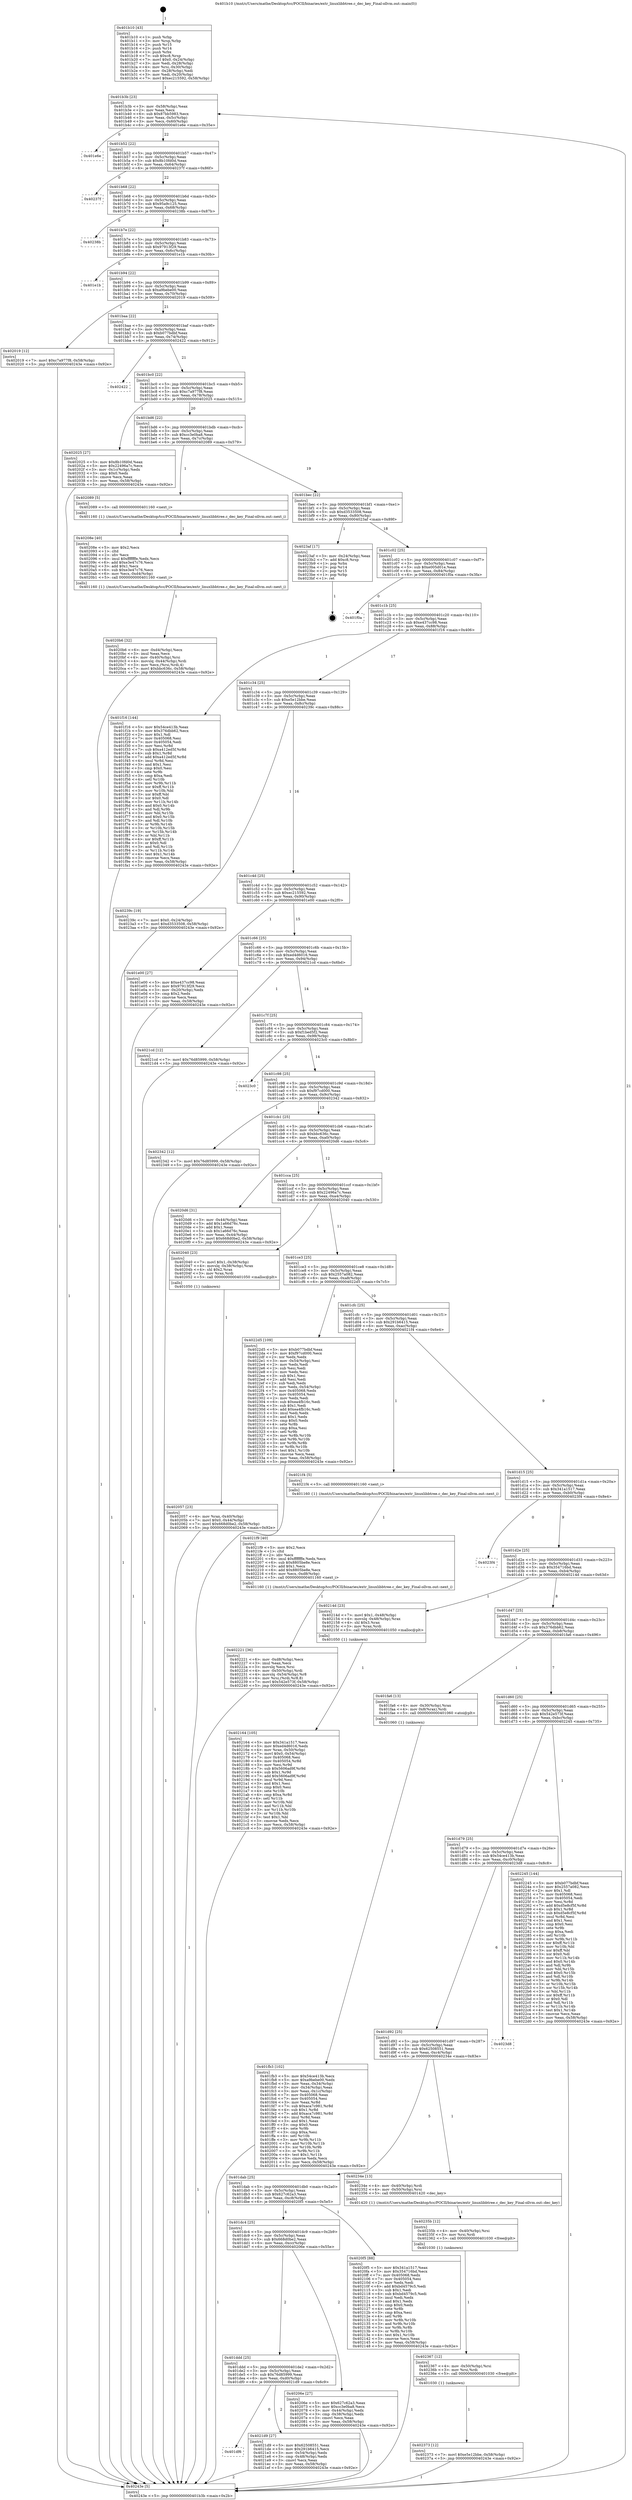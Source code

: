 digraph "0x401b10" {
  label = "0x401b10 (/mnt/c/Users/mathe/Desktop/tcc/POCII/binaries/extr_linuxlibbtree.c_dec_key_Final-ollvm.out::main(0))"
  labelloc = "t"
  node[shape=record]

  Entry [label="",width=0.3,height=0.3,shape=circle,fillcolor=black,style=filled]
  "0x401b3b" [label="{
     0x401b3b [23]\l
     | [instrs]\l
     &nbsp;&nbsp;0x401b3b \<+3\>: mov -0x58(%rbp),%eax\l
     &nbsp;&nbsp;0x401b3e \<+2\>: mov %eax,%ecx\l
     &nbsp;&nbsp;0x401b40 \<+6\>: sub $0x87bb5983,%ecx\l
     &nbsp;&nbsp;0x401b46 \<+3\>: mov %eax,-0x5c(%rbp)\l
     &nbsp;&nbsp;0x401b49 \<+3\>: mov %ecx,-0x60(%rbp)\l
     &nbsp;&nbsp;0x401b4c \<+6\>: je 0000000000401e6e \<main+0x35e\>\l
  }"]
  "0x401e6e" [label="{
     0x401e6e\l
  }", style=dashed]
  "0x401b52" [label="{
     0x401b52 [22]\l
     | [instrs]\l
     &nbsp;&nbsp;0x401b52 \<+5\>: jmp 0000000000401b57 \<main+0x47\>\l
     &nbsp;&nbsp;0x401b57 \<+3\>: mov -0x5c(%rbp),%eax\l
     &nbsp;&nbsp;0x401b5a \<+5\>: sub $0x8b10fd0d,%eax\l
     &nbsp;&nbsp;0x401b5f \<+3\>: mov %eax,-0x64(%rbp)\l
     &nbsp;&nbsp;0x401b62 \<+6\>: je 000000000040237f \<main+0x86f\>\l
  }"]
  Exit [label="",width=0.3,height=0.3,shape=circle,fillcolor=black,style=filled,peripheries=2]
  "0x40237f" [label="{
     0x40237f\l
  }", style=dashed]
  "0x401b68" [label="{
     0x401b68 [22]\l
     | [instrs]\l
     &nbsp;&nbsp;0x401b68 \<+5\>: jmp 0000000000401b6d \<main+0x5d\>\l
     &nbsp;&nbsp;0x401b6d \<+3\>: mov -0x5c(%rbp),%eax\l
     &nbsp;&nbsp;0x401b70 \<+5\>: sub $0x95a9c125,%eax\l
     &nbsp;&nbsp;0x401b75 \<+3\>: mov %eax,-0x68(%rbp)\l
     &nbsp;&nbsp;0x401b78 \<+6\>: je 000000000040238b \<main+0x87b\>\l
  }"]
  "0x402373" [label="{
     0x402373 [12]\l
     | [instrs]\l
     &nbsp;&nbsp;0x402373 \<+7\>: movl $0xe5e12bbe,-0x58(%rbp)\l
     &nbsp;&nbsp;0x40237a \<+5\>: jmp 000000000040243e \<main+0x92e\>\l
  }"]
  "0x40238b" [label="{
     0x40238b\l
  }", style=dashed]
  "0x401b7e" [label="{
     0x401b7e [22]\l
     | [instrs]\l
     &nbsp;&nbsp;0x401b7e \<+5\>: jmp 0000000000401b83 \<main+0x73\>\l
     &nbsp;&nbsp;0x401b83 \<+3\>: mov -0x5c(%rbp),%eax\l
     &nbsp;&nbsp;0x401b86 \<+5\>: sub $0x97913f29,%eax\l
     &nbsp;&nbsp;0x401b8b \<+3\>: mov %eax,-0x6c(%rbp)\l
     &nbsp;&nbsp;0x401b8e \<+6\>: je 0000000000401e1b \<main+0x30b\>\l
  }"]
  "0x402367" [label="{
     0x402367 [12]\l
     | [instrs]\l
     &nbsp;&nbsp;0x402367 \<+4\>: mov -0x50(%rbp),%rsi\l
     &nbsp;&nbsp;0x40236b \<+3\>: mov %rsi,%rdi\l
     &nbsp;&nbsp;0x40236e \<+5\>: call 0000000000401030 \<free@plt\>\l
     | [calls]\l
     &nbsp;&nbsp;0x401030 \{1\} (unknown)\l
  }"]
  "0x401e1b" [label="{
     0x401e1b\l
  }", style=dashed]
  "0x401b94" [label="{
     0x401b94 [22]\l
     | [instrs]\l
     &nbsp;&nbsp;0x401b94 \<+5\>: jmp 0000000000401b99 \<main+0x89\>\l
     &nbsp;&nbsp;0x401b99 \<+3\>: mov -0x5c(%rbp),%eax\l
     &nbsp;&nbsp;0x401b9c \<+5\>: sub $0xa9bebe00,%eax\l
     &nbsp;&nbsp;0x401ba1 \<+3\>: mov %eax,-0x70(%rbp)\l
     &nbsp;&nbsp;0x401ba4 \<+6\>: je 0000000000402019 \<main+0x509\>\l
  }"]
  "0x40235b" [label="{
     0x40235b [12]\l
     | [instrs]\l
     &nbsp;&nbsp;0x40235b \<+4\>: mov -0x40(%rbp),%rsi\l
     &nbsp;&nbsp;0x40235f \<+3\>: mov %rsi,%rdi\l
     &nbsp;&nbsp;0x402362 \<+5\>: call 0000000000401030 \<free@plt\>\l
     | [calls]\l
     &nbsp;&nbsp;0x401030 \{1\} (unknown)\l
  }"]
  "0x402019" [label="{
     0x402019 [12]\l
     | [instrs]\l
     &nbsp;&nbsp;0x402019 \<+7\>: movl $0xc7a977f8,-0x58(%rbp)\l
     &nbsp;&nbsp;0x402020 \<+5\>: jmp 000000000040243e \<main+0x92e\>\l
  }"]
  "0x401baa" [label="{
     0x401baa [22]\l
     | [instrs]\l
     &nbsp;&nbsp;0x401baa \<+5\>: jmp 0000000000401baf \<main+0x9f\>\l
     &nbsp;&nbsp;0x401baf \<+3\>: mov -0x5c(%rbp),%eax\l
     &nbsp;&nbsp;0x401bb2 \<+5\>: sub $0xb077bdbf,%eax\l
     &nbsp;&nbsp;0x401bb7 \<+3\>: mov %eax,-0x74(%rbp)\l
     &nbsp;&nbsp;0x401bba \<+6\>: je 0000000000402422 \<main+0x912\>\l
  }"]
  "0x402221" [label="{
     0x402221 [36]\l
     | [instrs]\l
     &nbsp;&nbsp;0x402221 \<+6\>: mov -0xd8(%rbp),%ecx\l
     &nbsp;&nbsp;0x402227 \<+3\>: imul %eax,%ecx\l
     &nbsp;&nbsp;0x40222a \<+3\>: movslq %ecx,%rsi\l
     &nbsp;&nbsp;0x40222d \<+4\>: mov -0x50(%rbp),%rdi\l
     &nbsp;&nbsp;0x402231 \<+4\>: movslq -0x54(%rbp),%r8\l
     &nbsp;&nbsp;0x402235 \<+4\>: mov %rsi,(%rdi,%r8,8)\l
     &nbsp;&nbsp;0x402239 \<+7\>: movl $0x542e573f,-0x58(%rbp)\l
     &nbsp;&nbsp;0x402240 \<+5\>: jmp 000000000040243e \<main+0x92e\>\l
  }"]
  "0x402422" [label="{
     0x402422\l
  }", style=dashed]
  "0x401bc0" [label="{
     0x401bc0 [22]\l
     | [instrs]\l
     &nbsp;&nbsp;0x401bc0 \<+5\>: jmp 0000000000401bc5 \<main+0xb5\>\l
     &nbsp;&nbsp;0x401bc5 \<+3\>: mov -0x5c(%rbp),%eax\l
     &nbsp;&nbsp;0x401bc8 \<+5\>: sub $0xc7a977f8,%eax\l
     &nbsp;&nbsp;0x401bcd \<+3\>: mov %eax,-0x78(%rbp)\l
     &nbsp;&nbsp;0x401bd0 \<+6\>: je 0000000000402025 \<main+0x515\>\l
  }"]
  "0x4021f9" [label="{
     0x4021f9 [40]\l
     | [instrs]\l
     &nbsp;&nbsp;0x4021f9 \<+5\>: mov $0x2,%ecx\l
     &nbsp;&nbsp;0x4021fe \<+1\>: cltd\l
     &nbsp;&nbsp;0x4021ff \<+2\>: idiv %ecx\l
     &nbsp;&nbsp;0x402201 \<+6\>: imul $0xfffffffe,%edx,%ecx\l
     &nbsp;&nbsp;0x402207 \<+6\>: sub $0x8805be8e,%ecx\l
     &nbsp;&nbsp;0x40220d \<+3\>: add $0x1,%ecx\l
     &nbsp;&nbsp;0x402210 \<+6\>: add $0x8805be8e,%ecx\l
     &nbsp;&nbsp;0x402216 \<+6\>: mov %ecx,-0xd8(%rbp)\l
     &nbsp;&nbsp;0x40221c \<+5\>: call 0000000000401160 \<next_i\>\l
     | [calls]\l
     &nbsp;&nbsp;0x401160 \{1\} (/mnt/c/Users/mathe/Desktop/tcc/POCII/binaries/extr_linuxlibbtree.c_dec_key_Final-ollvm.out::next_i)\l
  }"]
  "0x402025" [label="{
     0x402025 [27]\l
     | [instrs]\l
     &nbsp;&nbsp;0x402025 \<+5\>: mov $0x8b10fd0d,%eax\l
     &nbsp;&nbsp;0x40202a \<+5\>: mov $0x22496a7c,%ecx\l
     &nbsp;&nbsp;0x40202f \<+3\>: mov -0x1c(%rbp),%edx\l
     &nbsp;&nbsp;0x402032 \<+3\>: cmp $0x0,%edx\l
     &nbsp;&nbsp;0x402035 \<+3\>: cmove %ecx,%eax\l
     &nbsp;&nbsp;0x402038 \<+3\>: mov %eax,-0x58(%rbp)\l
     &nbsp;&nbsp;0x40203b \<+5\>: jmp 000000000040243e \<main+0x92e\>\l
  }"]
  "0x401bd6" [label="{
     0x401bd6 [22]\l
     | [instrs]\l
     &nbsp;&nbsp;0x401bd6 \<+5\>: jmp 0000000000401bdb \<main+0xcb\>\l
     &nbsp;&nbsp;0x401bdb \<+3\>: mov -0x5c(%rbp),%eax\l
     &nbsp;&nbsp;0x401bde \<+5\>: sub $0xcc3e0ba8,%eax\l
     &nbsp;&nbsp;0x401be3 \<+3\>: mov %eax,-0x7c(%rbp)\l
     &nbsp;&nbsp;0x401be6 \<+6\>: je 0000000000402089 \<main+0x579\>\l
  }"]
  "0x401df6" [label="{
     0x401df6\l
  }", style=dashed]
  "0x402089" [label="{
     0x402089 [5]\l
     | [instrs]\l
     &nbsp;&nbsp;0x402089 \<+5\>: call 0000000000401160 \<next_i\>\l
     | [calls]\l
     &nbsp;&nbsp;0x401160 \{1\} (/mnt/c/Users/mathe/Desktop/tcc/POCII/binaries/extr_linuxlibbtree.c_dec_key_Final-ollvm.out::next_i)\l
  }"]
  "0x401bec" [label="{
     0x401bec [22]\l
     | [instrs]\l
     &nbsp;&nbsp;0x401bec \<+5\>: jmp 0000000000401bf1 \<main+0xe1\>\l
     &nbsp;&nbsp;0x401bf1 \<+3\>: mov -0x5c(%rbp),%eax\l
     &nbsp;&nbsp;0x401bf4 \<+5\>: sub $0xd3533508,%eax\l
     &nbsp;&nbsp;0x401bf9 \<+3\>: mov %eax,-0x80(%rbp)\l
     &nbsp;&nbsp;0x401bfc \<+6\>: je 00000000004023af \<main+0x89f\>\l
  }"]
  "0x4021d9" [label="{
     0x4021d9 [27]\l
     | [instrs]\l
     &nbsp;&nbsp;0x4021d9 \<+5\>: mov $0x62508551,%eax\l
     &nbsp;&nbsp;0x4021de \<+5\>: mov $0x291b6415,%ecx\l
     &nbsp;&nbsp;0x4021e3 \<+3\>: mov -0x54(%rbp),%edx\l
     &nbsp;&nbsp;0x4021e6 \<+3\>: cmp -0x48(%rbp),%edx\l
     &nbsp;&nbsp;0x4021e9 \<+3\>: cmovl %ecx,%eax\l
     &nbsp;&nbsp;0x4021ec \<+3\>: mov %eax,-0x58(%rbp)\l
     &nbsp;&nbsp;0x4021ef \<+5\>: jmp 000000000040243e \<main+0x92e\>\l
  }"]
  "0x4023af" [label="{
     0x4023af [17]\l
     | [instrs]\l
     &nbsp;&nbsp;0x4023af \<+3\>: mov -0x24(%rbp),%eax\l
     &nbsp;&nbsp;0x4023b2 \<+7\>: add $0xc8,%rsp\l
     &nbsp;&nbsp;0x4023b9 \<+1\>: pop %rbx\l
     &nbsp;&nbsp;0x4023ba \<+2\>: pop %r14\l
     &nbsp;&nbsp;0x4023bc \<+2\>: pop %r15\l
     &nbsp;&nbsp;0x4023be \<+1\>: pop %rbp\l
     &nbsp;&nbsp;0x4023bf \<+1\>: ret\l
  }"]
  "0x401c02" [label="{
     0x401c02 [25]\l
     | [instrs]\l
     &nbsp;&nbsp;0x401c02 \<+5\>: jmp 0000000000401c07 \<main+0xf7\>\l
     &nbsp;&nbsp;0x401c07 \<+3\>: mov -0x5c(%rbp),%eax\l
     &nbsp;&nbsp;0x401c0a \<+5\>: sub $0xe005d01e,%eax\l
     &nbsp;&nbsp;0x401c0f \<+6\>: mov %eax,-0x84(%rbp)\l
     &nbsp;&nbsp;0x401c15 \<+6\>: je 0000000000401f0a \<main+0x3fa\>\l
  }"]
  "0x402164" [label="{
     0x402164 [105]\l
     | [instrs]\l
     &nbsp;&nbsp;0x402164 \<+5\>: mov $0x341a1517,%ecx\l
     &nbsp;&nbsp;0x402169 \<+5\>: mov $0xed4d6016,%edx\l
     &nbsp;&nbsp;0x40216e \<+4\>: mov %rax,-0x50(%rbp)\l
     &nbsp;&nbsp;0x402172 \<+7\>: movl $0x0,-0x54(%rbp)\l
     &nbsp;&nbsp;0x402179 \<+7\>: mov 0x405068,%esi\l
     &nbsp;&nbsp;0x402180 \<+8\>: mov 0x405054,%r8d\l
     &nbsp;&nbsp;0x402188 \<+3\>: mov %esi,%r9d\l
     &nbsp;&nbsp;0x40218b \<+7\>: sub $0x5606ad9f,%r9d\l
     &nbsp;&nbsp;0x402192 \<+4\>: sub $0x1,%r9d\l
     &nbsp;&nbsp;0x402196 \<+7\>: add $0x5606ad9f,%r9d\l
     &nbsp;&nbsp;0x40219d \<+4\>: imul %r9d,%esi\l
     &nbsp;&nbsp;0x4021a1 \<+3\>: and $0x1,%esi\l
     &nbsp;&nbsp;0x4021a4 \<+3\>: cmp $0x0,%esi\l
     &nbsp;&nbsp;0x4021a7 \<+4\>: sete %r10b\l
     &nbsp;&nbsp;0x4021ab \<+4\>: cmp $0xa,%r8d\l
     &nbsp;&nbsp;0x4021af \<+4\>: setl %r11b\l
     &nbsp;&nbsp;0x4021b3 \<+3\>: mov %r10b,%bl\l
     &nbsp;&nbsp;0x4021b6 \<+3\>: and %r11b,%bl\l
     &nbsp;&nbsp;0x4021b9 \<+3\>: xor %r11b,%r10b\l
     &nbsp;&nbsp;0x4021bc \<+3\>: or %r10b,%bl\l
     &nbsp;&nbsp;0x4021bf \<+3\>: test $0x1,%bl\l
     &nbsp;&nbsp;0x4021c2 \<+3\>: cmovne %edx,%ecx\l
     &nbsp;&nbsp;0x4021c5 \<+3\>: mov %ecx,-0x58(%rbp)\l
     &nbsp;&nbsp;0x4021c8 \<+5\>: jmp 000000000040243e \<main+0x92e\>\l
  }"]
  "0x401f0a" [label="{
     0x401f0a\l
  }", style=dashed]
  "0x401c1b" [label="{
     0x401c1b [25]\l
     | [instrs]\l
     &nbsp;&nbsp;0x401c1b \<+5\>: jmp 0000000000401c20 \<main+0x110\>\l
     &nbsp;&nbsp;0x401c20 \<+3\>: mov -0x5c(%rbp),%eax\l
     &nbsp;&nbsp;0x401c23 \<+5\>: sub $0xe437cc98,%eax\l
     &nbsp;&nbsp;0x401c28 \<+6\>: mov %eax,-0x88(%rbp)\l
     &nbsp;&nbsp;0x401c2e \<+6\>: je 0000000000401f16 \<main+0x406\>\l
  }"]
  "0x4020b6" [label="{
     0x4020b6 [32]\l
     | [instrs]\l
     &nbsp;&nbsp;0x4020b6 \<+6\>: mov -0xd4(%rbp),%ecx\l
     &nbsp;&nbsp;0x4020bc \<+3\>: imul %eax,%ecx\l
     &nbsp;&nbsp;0x4020bf \<+4\>: mov -0x40(%rbp),%rsi\l
     &nbsp;&nbsp;0x4020c3 \<+4\>: movslq -0x44(%rbp),%rdi\l
     &nbsp;&nbsp;0x4020c7 \<+3\>: mov %ecx,(%rsi,%rdi,4)\l
     &nbsp;&nbsp;0x4020ca \<+7\>: movl $0xbbc636c,-0x58(%rbp)\l
     &nbsp;&nbsp;0x4020d1 \<+5\>: jmp 000000000040243e \<main+0x92e\>\l
  }"]
  "0x401f16" [label="{
     0x401f16 [144]\l
     | [instrs]\l
     &nbsp;&nbsp;0x401f16 \<+5\>: mov $0x54ce413b,%eax\l
     &nbsp;&nbsp;0x401f1b \<+5\>: mov $0x376dbb62,%ecx\l
     &nbsp;&nbsp;0x401f20 \<+2\>: mov $0x1,%dl\l
     &nbsp;&nbsp;0x401f22 \<+7\>: mov 0x405068,%esi\l
     &nbsp;&nbsp;0x401f29 \<+7\>: mov 0x405054,%edi\l
     &nbsp;&nbsp;0x401f30 \<+3\>: mov %esi,%r8d\l
     &nbsp;&nbsp;0x401f33 \<+7\>: sub $0xa412ed5f,%r8d\l
     &nbsp;&nbsp;0x401f3a \<+4\>: sub $0x1,%r8d\l
     &nbsp;&nbsp;0x401f3e \<+7\>: add $0xa412ed5f,%r8d\l
     &nbsp;&nbsp;0x401f45 \<+4\>: imul %r8d,%esi\l
     &nbsp;&nbsp;0x401f49 \<+3\>: and $0x1,%esi\l
     &nbsp;&nbsp;0x401f4c \<+3\>: cmp $0x0,%esi\l
     &nbsp;&nbsp;0x401f4f \<+4\>: sete %r9b\l
     &nbsp;&nbsp;0x401f53 \<+3\>: cmp $0xa,%edi\l
     &nbsp;&nbsp;0x401f56 \<+4\>: setl %r10b\l
     &nbsp;&nbsp;0x401f5a \<+3\>: mov %r9b,%r11b\l
     &nbsp;&nbsp;0x401f5d \<+4\>: xor $0xff,%r11b\l
     &nbsp;&nbsp;0x401f61 \<+3\>: mov %r10b,%bl\l
     &nbsp;&nbsp;0x401f64 \<+3\>: xor $0xff,%bl\l
     &nbsp;&nbsp;0x401f67 \<+3\>: xor $0x0,%dl\l
     &nbsp;&nbsp;0x401f6a \<+3\>: mov %r11b,%r14b\l
     &nbsp;&nbsp;0x401f6d \<+4\>: and $0x0,%r14b\l
     &nbsp;&nbsp;0x401f71 \<+3\>: and %dl,%r9b\l
     &nbsp;&nbsp;0x401f74 \<+3\>: mov %bl,%r15b\l
     &nbsp;&nbsp;0x401f77 \<+4\>: and $0x0,%r15b\l
     &nbsp;&nbsp;0x401f7b \<+3\>: and %dl,%r10b\l
     &nbsp;&nbsp;0x401f7e \<+3\>: or %r9b,%r14b\l
     &nbsp;&nbsp;0x401f81 \<+3\>: or %r10b,%r15b\l
     &nbsp;&nbsp;0x401f84 \<+3\>: xor %r15b,%r14b\l
     &nbsp;&nbsp;0x401f87 \<+3\>: or %bl,%r11b\l
     &nbsp;&nbsp;0x401f8a \<+4\>: xor $0xff,%r11b\l
     &nbsp;&nbsp;0x401f8e \<+3\>: or $0x0,%dl\l
     &nbsp;&nbsp;0x401f91 \<+3\>: and %dl,%r11b\l
     &nbsp;&nbsp;0x401f94 \<+3\>: or %r11b,%r14b\l
     &nbsp;&nbsp;0x401f97 \<+4\>: test $0x1,%r14b\l
     &nbsp;&nbsp;0x401f9b \<+3\>: cmovne %ecx,%eax\l
     &nbsp;&nbsp;0x401f9e \<+3\>: mov %eax,-0x58(%rbp)\l
     &nbsp;&nbsp;0x401fa1 \<+5\>: jmp 000000000040243e \<main+0x92e\>\l
  }"]
  "0x401c34" [label="{
     0x401c34 [25]\l
     | [instrs]\l
     &nbsp;&nbsp;0x401c34 \<+5\>: jmp 0000000000401c39 \<main+0x129\>\l
     &nbsp;&nbsp;0x401c39 \<+3\>: mov -0x5c(%rbp),%eax\l
     &nbsp;&nbsp;0x401c3c \<+5\>: sub $0xe5e12bbe,%eax\l
     &nbsp;&nbsp;0x401c41 \<+6\>: mov %eax,-0x8c(%rbp)\l
     &nbsp;&nbsp;0x401c47 \<+6\>: je 000000000040239c \<main+0x88c\>\l
  }"]
  "0x40208e" [label="{
     0x40208e [40]\l
     | [instrs]\l
     &nbsp;&nbsp;0x40208e \<+5\>: mov $0x2,%ecx\l
     &nbsp;&nbsp;0x402093 \<+1\>: cltd\l
     &nbsp;&nbsp;0x402094 \<+2\>: idiv %ecx\l
     &nbsp;&nbsp;0x402096 \<+6\>: imul $0xfffffffe,%edx,%ecx\l
     &nbsp;&nbsp;0x40209c \<+6\>: add $0xe3e47c76,%ecx\l
     &nbsp;&nbsp;0x4020a2 \<+3\>: add $0x1,%ecx\l
     &nbsp;&nbsp;0x4020a5 \<+6\>: sub $0xe3e47c76,%ecx\l
     &nbsp;&nbsp;0x4020ab \<+6\>: mov %ecx,-0xd4(%rbp)\l
     &nbsp;&nbsp;0x4020b1 \<+5\>: call 0000000000401160 \<next_i\>\l
     | [calls]\l
     &nbsp;&nbsp;0x401160 \{1\} (/mnt/c/Users/mathe/Desktop/tcc/POCII/binaries/extr_linuxlibbtree.c_dec_key_Final-ollvm.out::next_i)\l
  }"]
  "0x40239c" [label="{
     0x40239c [19]\l
     | [instrs]\l
     &nbsp;&nbsp;0x40239c \<+7\>: movl $0x0,-0x24(%rbp)\l
     &nbsp;&nbsp;0x4023a3 \<+7\>: movl $0xd3533508,-0x58(%rbp)\l
     &nbsp;&nbsp;0x4023aa \<+5\>: jmp 000000000040243e \<main+0x92e\>\l
  }"]
  "0x401c4d" [label="{
     0x401c4d [25]\l
     | [instrs]\l
     &nbsp;&nbsp;0x401c4d \<+5\>: jmp 0000000000401c52 \<main+0x142\>\l
     &nbsp;&nbsp;0x401c52 \<+3\>: mov -0x5c(%rbp),%eax\l
     &nbsp;&nbsp;0x401c55 \<+5\>: sub $0xec215592,%eax\l
     &nbsp;&nbsp;0x401c5a \<+6\>: mov %eax,-0x90(%rbp)\l
     &nbsp;&nbsp;0x401c60 \<+6\>: je 0000000000401e00 \<main+0x2f0\>\l
  }"]
  "0x401ddd" [label="{
     0x401ddd [25]\l
     | [instrs]\l
     &nbsp;&nbsp;0x401ddd \<+5\>: jmp 0000000000401de2 \<main+0x2d2\>\l
     &nbsp;&nbsp;0x401de2 \<+3\>: mov -0x5c(%rbp),%eax\l
     &nbsp;&nbsp;0x401de5 \<+5\>: sub $0x76d85999,%eax\l
     &nbsp;&nbsp;0x401dea \<+6\>: mov %eax,-0xd0(%rbp)\l
     &nbsp;&nbsp;0x401df0 \<+6\>: je 00000000004021d9 \<main+0x6c9\>\l
  }"]
  "0x401e00" [label="{
     0x401e00 [27]\l
     | [instrs]\l
     &nbsp;&nbsp;0x401e00 \<+5\>: mov $0xe437cc98,%eax\l
     &nbsp;&nbsp;0x401e05 \<+5\>: mov $0x97913f29,%ecx\l
     &nbsp;&nbsp;0x401e0a \<+3\>: mov -0x20(%rbp),%edx\l
     &nbsp;&nbsp;0x401e0d \<+3\>: cmp $0x2,%edx\l
     &nbsp;&nbsp;0x401e10 \<+3\>: cmovne %ecx,%eax\l
     &nbsp;&nbsp;0x401e13 \<+3\>: mov %eax,-0x58(%rbp)\l
     &nbsp;&nbsp;0x401e16 \<+5\>: jmp 000000000040243e \<main+0x92e\>\l
  }"]
  "0x401c66" [label="{
     0x401c66 [25]\l
     | [instrs]\l
     &nbsp;&nbsp;0x401c66 \<+5\>: jmp 0000000000401c6b \<main+0x15b\>\l
     &nbsp;&nbsp;0x401c6b \<+3\>: mov -0x5c(%rbp),%eax\l
     &nbsp;&nbsp;0x401c6e \<+5\>: sub $0xed4d6016,%eax\l
     &nbsp;&nbsp;0x401c73 \<+6\>: mov %eax,-0x94(%rbp)\l
     &nbsp;&nbsp;0x401c79 \<+6\>: je 00000000004021cd \<main+0x6bd\>\l
  }"]
  "0x40243e" [label="{
     0x40243e [5]\l
     | [instrs]\l
     &nbsp;&nbsp;0x40243e \<+5\>: jmp 0000000000401b3b \<main+0x2b\>\l
  }"]
  "0x401b10" [label="{
     0x401b10 [43]\l
     | [instrs]\l
     &nbsp;&nbsp;0x401b10 \<+1\>: push %rbp\l
     &nbsp;&nbsp;0x401b11 \<+3\>: mov %rsp,%rbp\l
     &nbsp;&nbsp;0x401b14 \<+2\>: push %r15\l
     &nbsp;&nbsp;0x401b16 \<+2\>: push %r14\l
     &nbsp;&nbsp;0x401b18 \<+1\>: push %rbx\l
     &nbsp;&nbsp;0x401b19 \<+7\>: sub $0xc8,%rsp\l
     &nbsp;&nbsp;0x401b20 \<+7\>: movl $0x0,-0x24(%rbp)\l
     &nbsp;&nbsp;0x401b27 \<+3\>: mov %edi,-0x28(%rbp)\l
     &nbsp;&nbsp;0x401b2a \<+4\>: mov %rsi,-0x30(%rbp)\l
     &nbsp;&nbsp;0x401b2e \<+3\>: mov -0x28(%rbp),%edi\l
     &nbsp;&nbsp;0x401b31 \<+3\>: mov %edi,-0x20(%rbp)\l
     &nbsp;&nbsp;0x401b34 \<+7\>: movl $0xec215592,-0x58(%rbp)\l
  }"]
  "0x40206e" [label="{
     0x40206e [27]\l
     | [instrs]\l
     &nbsp;&nbsp;0x40206e \<+5\>: mov $0x627c62a3,%eax\l
     &nbsp;&nbsp;0x402073 \<+5\>: mov $0xcc3e0ba8,%ecx\l
     &nbsp;&nbsp;0x402078 \<+3\>: mov -0x44(%rbp),%edx\l
     &nbsp;&nbsp;0x40207b \<+3\>: cmp -0x38(%rbp),%edx\l
     &nbsp;&nbsp;0x40207e \<+3\>: cmovl %ecx,%eax\l
     &nbsp;&nbsp;0x402081 \<+3\>: mov %eax,-0x58(%rbp)\l
     &nbsp;&nbsp;0x402084 \<+5\>: jmp 000000000040243e \<main+0x92e\>\l
  }"]
  "0x4021cd" [label="{
     0x4021cd [12]\l
     | [instrs]\l
     &nbsp;&nbsp;0x4021cd \<+7\>: movl $0x76d85999,-0x58(%rbp)\l
     &nbsp;&nbsp;0x4021d4 \<+5\>: jmp 000000000040243e \<main+0x92e\>\l
  }"]
  "0x401c7f" [label="{
     0x401c7f [25]\l
     | [instrs]\l
     &nbsp;&nbsp;0x401c7f \<+5\>: jmp 0000000000401c84 \<main+0x174\>\l
     &nbsp;&nbsp;0x401c84 \<+3\>: mov -0x5c(%rbp),%eax\l
     &nbsp;&nbsp;0x401c87 \<+5\>: sub $0xf1bed5f2,%eax\l
     &nbsp;&nbsp;0x401c8c \<+6\>: mov %eax,-0x98(%rbp)\l
     &nbsp;&nbsp;0x401c92 \<+6\>: je 00000000004023c0 \<main+0x8b0\>\l
  }"]
  "0x401dc4" [label="{
     0x401dc4 [25]\l
     | [instrs]\l
     &nbsp;&nbsp;0x401dc4 \<+5\>: jmp 0000000000401dc9 \<main+0x2b9\>\l
     &nbsp;&nbsp;0x401dc9 \<+3\>: mov -0x5c(%rbp),%eax\l
     &nbsp;&nbsp;0x401dcc \<+5\>: sub $0x668d0be2,%eax\l
     &nbsp;&nbsp;0x401dd1 \<+6\>: mov %eax,-0xcc(%rbp)\l
     &nbsp;&nbsp;0x401dd7 \<+6\>: je 000000000040206e \<main+0x55e\>\l
  }"]
  "0x4023c0" [label="{
     0x4023c0\l
  }", style=dashed]
  "0x401c98" [label="{
     0x401c98 [25]\l
     | [instrs]\l
     &nbsp;&nbsp;0x401c98 \<+5\>: jmp 0000000000401c9d \<main+0x18d\>\l
     &nbsp;&nbsp;0x401c9d \<+3\>: mov -0x5c(%rbp),%eax\l
     &nbsp;&nbsp;0x401ca0 \<+5\>: sub $0xf97cd000,%eax\l
     &nbsp;&nbsp;0x401ca5 \<+6\>: mov %eax,-0x9c(%rbp)\l
     &nbsp;&nbsp;0x401cab \<+6\>: je 0000000000402342 \<main+0x832\>\l
  }"]
  "0x4020f5" [label="{
     0x4020f5 [88]\l
     | [instrs]\l
     &nbsp;&nbsp;0x4020f5 \<+5\>: mov $0x341a1517,%eax\l
     &nbsp;&nbsp;0x4020fa \<+5\>: mov $0x354716bd,%ecx\l
     &nbsp;&nbsp;0x4020ff \<+7\>: mov 0x405068,%edx\l
     &nbsp;&nbsp;0x402106 \<+7\>: mov 0x405054,%esi\l
     &nbsp;&nbsp;0x40210d \<+2\>: mov %edx,%edi\l
     &nbsp;&nbsp;0x40210f \<+6\>: add $0xbd4579c5,%edi\l
     &nbsp;&nbsp;0x402115 \<+3\>: sub $0x1,%edi\l
     &nbsp;&nbsp;0x402118 \<+6\>: sub $0xbd4579c5,%edi\l
     &nbsp;&nbsp;0x40211e \<+3\>: imul %edi,%edx\l
     &nbsp;&nbsp;0x402121 \<+3\>: and $0x1,%edx\l
     &nbsp;&nbsp;0x402124 \<+3\>: cmp $0x0,%edx\l
     &nbsp;&nbsp;0x402127 \<+4\>: sete %r8b\l
     &nbsp;&nbsp;0x40212b \<+3\>: cmp $0xa,%esi\l
     &nbsp;&nbsp;0x40212e \<+4\>: setl %r9b\l
     &nbsp;&nbsp;0x402132 \<+3\>: mov %r8b,%r10b\l
     &nbsp;&nbsp;0x402135 \<+3\>: and %r9b,%r10b\l
     &nbsp;&nbsp;0x402138 \<+3\>: xor %r9b,%r8b\l
     &nbsp;&nbsp;0x40213b \<+3\>: or %r8b,%r10b\l
     &nbsp;&nbsp;0x40213e \<+4\>: test $0x1,%r10b\l
     &nbsp;&nbsp;0x402142 \<+3\>: cmovne %ecx,%eax\l
     &nbsp;&nbsp;0x402145 \<+3\>: mov %eax,-0x58(%rbp)\l
     &nbsp;&nbsp;0x402148 \<+5\>: jmp 000000000040243e \<main+0x92e\>\l
  }"]
  "0x402342" [label="{
     0x402342 [12]\l
     | [instrs]\l
     &nbsp;&nbsp;0x402342 \<+7\>: movl $0x76d85999,-0x58(%rbp)\l
     &nbsp;&nbsp;0x402349 \<+5\>: jmp 000000000040243e \<main+0x92e\>\l
  }"]
  "0x401cb1" [label="{
     0x401cb1 [25]\l
     | [instrs]\l
     &nbsp;&nbsp;0x401cb1 \<+5\>: jmp 0000000000401cb6 \<main+0x1a6\>\l
     &nbsp;&nbsp;0x401cb6 \<+3\>: mov -0x5c(%rbp),%eax\l
     &nbsp;&nbsp;0x401cb9 \<+5\>: sub $0xbbc636c,%eax\l
     &nbsp;&nbsp;0x401cbe \<+6\>: mov %eax,-0xa0(%rbp)\l
     &nbsp;&nbsp;0x401cc4 \<+6\>: je 00000000004020d6 \<main+0x5c6\>\l
  }"]
  "0x401dab" [label="{
     0x401dab [25]\l
     | [instrs]\l
     &nbsp;&nbsp;0x401dab \<+5\>: jmp 0000000000401db0 \<main+0x2a0\>\l
     &nbsp;&nbsp;0x401db0 \<+3\>: mov -0x5c(%rbp),%eax\l
     &nbsp;&nbsp;0x401db3 \<+5\>: sub $0x627c62a3,%eax\l
     &nbsp;&nbsp;0x401db8 \<+6\>: mov %eax,-0xc8(%rbp)\l
     &nbsp;&nbsp;0x401dbe \<+6\>: je 00000000004020f5 \<main+0x5e5\>\l
  }"]
  "0x4020d6" [label="{
     0x4020d6 [31]\l
     | [instrs]\l
     &nbsp;&nbsp;0x4020d6 \<+3\>: mov -0x44(%rbp),%eax\l
     &nbsp;&nbsp;0x4020d9 \<+5\>: add $0x1a66d76c,%eax\l
     &nbsp;&nbsp;0x4020de \<+3\>: add $0x1,%eax\l
     &nbsp;&nbsp;0x4020e1 \<+5\>: sub $0x1a66d76c,%eax\l
     &nbsp;&nbsp;0x4020e6 \<+3\>: mov %eax,-0x44(%rbp)\l
     &nbsp;&nbsp;0x4020e9 \<+7\>: movl $0x668d0be2,-0x58(%rbp)\l
     &nbsp;&nbsp;0x4020f0 \<+5\>: jmp 000000000040243e \<main+0x92e\>\l
  }"]
  "0x401cca" [label="{
     0x401cca [25]\l
     | [instrs]\l
     &nbsp;&nbsp;0x401cca \<+5\>: jmp 0000000000401ccf \<main+0x1bf\>\l
     &nbsp;&nbsp;0x401ccf \<+3\>: mov -0x5c(%rbp),%eax\l
     &nbsp;&nbsp;0x401cd2 \<+5\>: sub $0x22496a7c,%eax\l
     &nbsp;&nbsp;0x401cd7 \<+6\>: mov %eax,-0xa4(%rbp)\l
     &nbsp;&nbsp;0x401cdd \<+6\>: je 0000000000402040 \<main+0x530\>\l
  }"]
  "0x40234e" [label="{
     0x40234e [13]\l
     | [instrs]\l
     &nbsp;&nbsp;0x40234e \<+4\>: mov -0x40(%rbp),%rdi\l
     &nbsp;&nbsp;0x402352 \<+4\>: mov -0x50(%rbp),%rsi\l
     &nbsp;&nbsp;0x402356 \<+5\>: call 0000000000401420 \<dec_key\>\l
     | [calls]\l
     &nbsp;&nbsp;0x401420 \{1\} (/mnt/c/Users/mathe/Desktop/tcc/POCII/binaries/extr_linuxlibbtree.c_dec_key_Final-ollvm.out::dec_key)\l
  }"]
  "0x402040" [label="{
     0x402040 [23]\l
     | [instrs]\l
     &nbsp;&nbsp;0x402040 \<+7\>: movl $0x1,-0x38(%rbp)\l
     &nbsp;&nbsp;0x402047 \<+4\>: movslq -0x38(%rbp),%rax\l
     &nbsp;&nbsp;0x40204b \<+4\>: shl $0x2,%rax\l
     &nbsp;&nbsp;0x40204f \<+3\>: mov %rax,%rdi\l
     &nbsp;&nbsp;0x402052 \<+5\>: call 0000000000401050 \<malloc@plt\>\l
     | [calls]\l
     &nbsp;&nbsp;0x401050 \{1\} (unknown)\l
  }"]
  "0x401ce3" [label="{
     0x401ce3 [25]\l
     | [instrs]\l
     &nbsp;&nbsp;0x401ce3 \<+5\>: jmp 0000000000401ce8 \<main+0x1d8\>\l
     &nbsp;&nbsp;0x401ce8 \<+3\>: mov -0x5c(%rbp),%eax\l
     &nbsp;&nbsp;0x401ceb \<+5\>: sub $0x2557a082,%eax\l
     &nbsp;&nbsp;0x401cf0 \<+6\>: mov %eax,-0xa8(%rbp)\l
     &nbsp;&nbsp;0x401cf6 \<+6\>: je 00000000004022d5 \<main+0x7c5\>\l
  }"]
  "0x401d92" [label="{
     0x401d92 [25]\l
     | [instrs]\l
     &nbsp;&nbsp;0x401d92 \<+5\>: jmp 0000000000401d97 \<main+0x287\>\l
     &nbsp;&nbsp;0x401d97 \<+3\>: mov -0x5c(%rbp),%eax\l
     &nbsp;&nbsp;0x401d9a \<+5\>: sub $0x62508551,%eax\l
     &nbsp;&nbsp;0x401d9f \<+6\>: mov %eax,-0xc4(%rbp)\l
     &nbsp;&nbsp;0x401da5 \<+6\>: je 000000000040234e \<main+0x83e\>\l
  }"]
  "0x4022d5" [label="{
     0x4022d5 [109]\l
     | [instrs]\l
     &nbsp;&nbsp;0x4022d5 \<+5\>: mov $0xb077bdbf,%eax\l
     &nbsp;&nbsp;0x4022da \<+5\>: mov $0xf97cd000,%ecx\l
     &nbsp;&nbsp;0x4022df \<+2\>: xor %edx,%edx\l
     &nbsp;&nbsp;0x4022e1 \<+3\>: mov -0x54(%rbp),%esi\l
     &nbsp;&nbsp;0x4022e4 \<+2\>: mov %edx,%edi\l
     &nbsp;&nbsp;0x4022e6 \<+2\>: sub %esi,%edi\l
     &nbsp;&nbsp;0x4022e8 \<+2\>: mov %edx,%esi\l
     &nbsp;&nbsp;0x4022ea \<+3\>: sub $0x1,%esi\l
     &nbsp;&nbsp;0x4022ed \<+2\>: add %esi,%edi\l
     &nbsp;&nbsp;0x4022ef \<+2\>: sub %edi,%edx\l
     &nbsp;&nbsp;0x4022f1 \<+3\>: mov %edx,-0x54(%rbp)\l
     &nbsp;&nbsp;0x4022f4 \<+7\>: mov 0x405068,%edx\l
     &nbsp;&nbsp;0x4022fb \<+7\>: mov 0x405054,%esi\l
     &nbsp;&nbsp;0x402302 \<+2\>: mov %edx,%edi\l
     &nbsp;&nbsp;0x402304 \<+6\>: sub $0xea4fb16c,%edi\l
     &nbsp;&nbsp;0x40230a \<+3\>: sub $0x1,%edi\l
     &nbsp;&nbsp;0x40230d \<+6\>: add $0xea4fb16c,%edi\l
     &nbsp;&nbsp;0x402313 \<+3\>: imul %edi,%edx\l
     &nbsp;&nbsp;0x402316 \<+3\>: and $0x1,%edx\l
     &nbsp;&nbsp;0x402319 \<+3\>: cmp $0x0,%edx\l
     &nbsp;&nbsp;0x40231c \<+4\>: sete %r8b\l
     &nbsp;&nbsp;0x402320 \<+3\>: cmp $0xa,%esi\l
     &nbsp;&nbsp;0x402323 \<+4\>: setl %r9b\l
     &nbsp;&nbsp;0x402327 \<+3\>: mov %r8b,%r10b\l
     &nbsp;&nbsp;0x40232a \<+3\>: and %r9b,%r10b\l
     &nbsp;&nbsp;0x40232d \<+3\>: xor %r9b,%r8b\l
     &nbsp;&nbsp;0x402330 \<+3\>: or %r8b,%r10b\l
     &nbsp;&nbsp;0x402333 \<+4\>: test $0x1,%r10b\l
     &nbsp;&nbsp;0x402337 \<+3\>: cmovne %ecx,%eax\l
     &nbsp;&nbsp;0x40233a \<+3\>: mov %eax,-0x58(%rbp)\l
     &nbsp;&nbsp;0x40233d \<+5\>: jmp 000000000040243e \<main+0x92e\>\l
  }"]
  "0x401cfc" [label="{
     0x401cfc [25]\l
     | [instrs]\l
     &nbsp;&nbsp;0x401cfc \<+5\>: jmp 0000000000401d01 \<main+0x1f1\>\l
     &nbsp;&nbsp;0x401d01 \<+3\>: mov -0x5c(%rbp),%eax\l
     &nbsp;&nbsp;0x401d04 \<+5\>: sub $0x291b6415,%eax\l
     &nbsp;&nbsp;0x401d09 \<+6\>: mov %eax,-0xac(%rbp)\l
     &nbsp;&nbsp;0x401d0f \<+6\>: je 00000000004021f4 \<main+0x6e4\>\l
  }"]
  "0x4023d8" [label="{
     0x4023d8\l
  }", style=dashed]
  "0x4021f4" [label="{
     0x4021f4 [5]\l
     | [instrs]\l
     &nbsp;&nbsp;0x4021f4 \<+5\>: call 0000000000401160 \<next_i\>\l
     | [calls]\l
     &nbsp;&nbsp;0x401160 \{1\} (/mnt/c/Users/mathe/Desktop/tcc/POCII/binaries/extr_linuxlibbtree.c_dec_key_Final-ollvm.out::next_i)\l
  }"]
  "0x401d15" [label="{
     0x401d15 [25]\l
     | [instrs]\l
     &nbsp;&nbsp;0x401d15 \<+5\>: jmp 0000000000401d1a \<main+0x20a\>\l
     &nbsp;&nbsp;0x401d1a \<+3\>: mov -0x5c(%rbp),%eax\l
     &nbsp;&nbsp;0x401d1d \<+5\>: sub $0x341a1517,%eax\l
     &nbsp;&nbsp;0x401d22 \<+6\>: mov %eax,-0xb0(%rbp)\l
     &nbsp;&nbsp;0x401d28 \<+6\>: je 00000000004023f4 \<main+0x8e4\>\l
  }"]
  "0x401d79" [label="{
     0x401d79 [25]\l
     | [instrs]\l
     &nbsp;&nbsp;0x401d79 \<+5\>: jmp 0000000000401d7e \<main+0x26e\>\l
     &nbsp;&nbsp;0x401d7e \<+3\>: mov -0x5c(%rbp),%eax\l
     &nbsp;&nbsp;0x401d81 \<+5\>: sub $0x54ce413b,%eax\l
     &nbsp;&nbsp;0x401d86 \<+6\>: mov %eax,-0xc0(%rbp)\l
     &nbsp;&nbsp;0x401d8c \<+6\>: je 00000000004023d8 \<main+0x8c8\>\l
  }"]
  "0x4023f4" [label="{
     0x4023f4\l
  }", style=dashed]
  "0x401d2e" [label="{
     0x401d2e [25]\l
     | [instrs]\l
     &nbsp;&nbsp;0x401d2e \<+5\>: jmp 0000000000401d33 \<main+0x223\>\l
     &nbsp;&nbsp;0x401d33 \<+3\>: mov -0x5c(%rbp),%eax\l
     &nbsp;&nbsp;0x401d36 \<+5\>: sub $0x354716bd,%eax\l
     &nbsp;&nbsp;0x401d3b \<+6\>: mov %eax,-0xb4(%rbp)\l
     &nbsp;&nbsp;0x401d41 \<+6\>: je 000000000040214d \<main+0x63d\>\l
  }"]
  "0x402245" [label="{
     0x402245 [144]\l
     | [instrs]\l
     &nbsp;&nbsp;0x402245 \<+5\>: mov $0xb077bdbf,%eax\l
     &nbsp;&nbsp;0x40224a \<+5\>: mov $0x2557a082,%ecx\l
     &nbsp;&nbsp;0x40224f \<+2\>: mov $0x1,%dl\l
     &nbsp;&nbsp;0x402251 \<+7\>: mov 0x405068,%esi\l
     &nbsp;&nbsp;0x402258 \<+7\>: mov 0x405054,%edi\l
     &nbsp;&nbsp;0x40225f \<+3\>: mov %esi,%r8d\l
     &nbsp;&nbsp;0x402262 \<+7\>: add $0xd5e8cf5f,%r8d\l
     &nbsp;&nbsp;0x402269 \<+4\>: sub $0x1,%r8d\l
     &nbsp;&nbsp;0x40226d \<+7\>: sub $0xd5e8cf5f,%r8d\l
     &nbsp;&nbsp;0x402274 \<+4\>: imul %r8d,%esi\l
     &nbsp;&nbsp;0x402278 \<+3\>: and $0x1,%esi\l
     &nbsp;&nbsp;0x40227b \<+3\>: cmp $0x0,%esi\l
     &nbsp;&nbsp;0x40227e \<+4\>: sete %r9b\l
     &nbsp;&nbsp;0x402282 \<+3\>: cmp $0xa,%edi\l
     &nbsp;&nbsp;0x402285 \<+4\>: setl %r10b\l
     &nbsp;&nbsp;0x402289 \<+3\>: mov %r9b,%r11b\l
     &nbsp;&nbsp;0x40228c \<+4\>: xor $0xff,%r11b\l
     &nbsp;&nbsp;0x402290 \<+3\>: mov %r10b,%bl\l
     &nbsp;&nbsp;0x402293 \<+3\>: xor $0xff,%bl\l
     &nbsp;&nbsp;0x402296 \<+3\>: xor $0x0,%dl\l
     &nbsp;&nbsp;0x402299 \<+3\>: mov %r11b,%r14b\l
     &nbsp;&nbsp;0x40229c \<+4\>: and $0x0,%r14b\l
     &nbsp;&nbsp;0x4022a0 \<+3\>: and %dl,%r9b\l
     &nbsp;&nbsp;0x4022a3 \<+3\>: mov %bl,%r15b\l
     &nbsp;&nbsp;0x4022a6 \<+4\>: and $0x0,%r15b\l
     &nbsp;&nbsp;0x4022aa \<+3\>: and %dl,%r10b\l
     &nbsp;&nbsp;0x4022ad \<+3\>: or %r9b,%r14b\l
     &nbsp;&nbsp;0x4022b0 \<+3\>: or %r10b,%r15b\l
     &nbsp;&nbsp;0x4022b3 \<+3\>: xor %r15b,%r14b\l
     &nbsp;&nbsp;0x4022b6 \<+3\>: or %bl,%r11b\l
     &nbsp;&nbsp;0x4022b9 \<+4\>: xor $0xff,%r11b\l
     &nbsp;&nbsp;0x4022bd \<+3\>: or $0x0,%dl\l
     &nbsp;&nbsp;0x4022c0 \<+3\>: and %dl,%r11b\l
     &nbsp;&nbsp;0x4022c3 \<+3\>: or %r11b,%r14b\l
     &nbsp;&nbsp;0x4022c6 \<+4\>: test $0x1,%r14b\l
     &nbsp;&nbsp;0x4022ca \<+3\>: cmovne %ecx,%eax\l
     &nbsp;&nbsp;0x4022cd \<+3\>: mov %eax,-0x58(%rbp)\l
     &nbsp;&nbsp;0x4022d0 \<+5\>: jmp 000000000040243e \<main+0x92e\>\l
  }"]
  "0x40214d" [label="{
     0x40214d [23]\l
     | [instrs]\l
     &nbsp;&nbsp;0x40214d \<+7\>: movl $0x1,-0x48(%rbp)\l
     &nbsp;&nbsp;0x402154 \<+4\>: movslq -0x48(%rbp),%rax\l
     &nbsp;&nbsp;0x402158 \<+4\>: shl $0x3,%rax\l
     &nbsp;&nbsp;0x40215c \<+3\>: mov %rax,%rdi\l
     &nbsp;&nbsp;0x40215f \<+5\>: call 0000000000401050 \<malloc@plt\>\l
     | [calls]\l
     &nbsp;&nbsp;0x401050 \{1\} (unknown)\l
  }"]
  "0x401d47" [label="{
     0x401d47 [25]\l
     | [instrs]\l
     &nbsp;&nbsp;0x401d47 \<+5\>: jmp 0000000000401d4c \<main+0x23c\>\l
     &nbsp;&nbsp;0x401d4c \<+3\>: mov -0x5c(%rbp),%eax\l
     &nbsp;&nbsp;0x401d4f \<+5\>: sub $0x376dbb62,%eax\l
     &nbsp;&nbsp;0x401d54 \<+6\>: mov %eax,-0xb8(%rbp)\l
     &nbsp;&nbsp;0x401d5a \<+6\>: je 0000000000401fa6 \<main+0x496\>\l
  }"]
  "0x402057" [label="{
     0x402057 [23]\l
     | [instrs]\l
     &nbsp;&nbsp;0x402057 \<+4\>: mov %rax,-0x40(%rbp)\l
     &nbsp;&nbsp;0x40205b \<+7\>: movl $0x0,-0x44(%rbp)\l
     &nbsp;&nbsp;0x402062 \<+7\>: movl $0x668d0be2,-0x58(%rbp)\l
     &nbsp;&nbsp;0x402069 \<+5\>: jmp 000000000040243e \<main+0x92e\>\l
  }"]
  "0x401fa6" [label="{
     0x401fa6 [13]\l
     | [instrs]\l
     &nbsp;&nbsp;0x401fa6 \<+4\>: mov -0x30(%rbp),%rax\l
     &nbsp;&nbsp;0x401faa \<+4\>: mov 0x8(%rax),%rdi\l
     &nbsp;&nbsp;0x401fae \<+5\>: call 0000000000401060 \<atoi@plt\>\l
     | [calls]\l
     &nbsp;&nbsp;0x401060 \{1\} (unknown)\l
  }"]
  "0x401d60" [label="{
     0x401d60 [25]\l
     | [instrs]\l
     &nbsp;&nbsp;0x401d60 \<+5\>: jmp 0000000000401d65 \<main+0x255\>\l
     &nbsp;&nbsp;0x401d65 \<+3\>: mov -0x5c(%rbp),%eax\l
     &nbsp;&nbsp;0x401d68 \<+5\>: sub $0x542e573f,%eax\l
     &nbsp;&nbsp;0x401d6d \<+6\>: mov %eax,-0xbc(%rbp)\l
     &nbsp;&nbsp;0x401d73 \<+6\>: je 0000000000402245 \<main+0x735\>\l
  }"]
  "0x401fb3" [label="{
     0x401fb3 [102]\l
     | [instrs]\l
     &nbsp;&nbsp;0x401fb3 \<+5\>: mov $0x54ce413b,%ecx\l
     &nbsp;&nbsp;0x401fb8 \<+5\>: mov $0xa9bebe00,%edx\l
     &nbsp;&nbsp;0x401fbd \<+3\>: mov %eax,-0x34(%rbp)\l
     &nbsp;&nbsp;0x401fc0 \<+3\>: mov -0x34(%rbp),%eax\l
     &nbsp;&nbsp;0x401fc3 \<+3\>: mov %eax,-0x1c(%rbp)\l
     &nbsp;&nbsp;0x401fc6 \<+7\>: mov 0x405068,%eax\l
     &nbsp;&nbsp;0x401fcd \<+7\>: mov 0x405054,%esi\l
     &nbsp;&nbsp;0x401fd4 \<+3\>: mov %eax,%r8d\l
     &nbsp;&nbsp;0x401fd7 \<+7\>: sub $0xaca7c981,%r8d\l
     &nbsp;&nbsp;0x401fde \<+4\>: sub $0x1,%r8d\l
     &nbsp;&nbsp;0x401fe2 \<+7\>: add $0xaca7c981,%r8d\l
     &nbsp;&nbsp;0x401fe9 \<+4\>: imul %r8d,%eax\l
     &nbsp;&nbsp;0x401fed \<+3\>: and $0x1,%eax\l
     &nbsp;&nbsp;0x401ff0 \<+3\>: cmp $0x0,%eax\l
     &nbsp;&nbsp;0x401ff3 \<+4\>: sete %r9b\l
     &nbsp;&nbsp;0x401ff7 \<+3\>: cmp $0xa,%esi\l
     &nbsp;&nbsp;0x401ffa \<+4\>: setl %r10b\l
     &nbsp;&nbsp;0x401ffe \<+3\>: mov %r9b,%r11b\l
     &nbsp;&nbsp;0x402001 \<+3\>: and %r10b,%r11b\l
     &nbsp;&nbsp;0x402004 \<+3\>: xor %r10b,%r9b\l
     &nbsp;&nbsp;0x402007 \<+3\>: or %r9b,%r11b\l
     &nbsp;&nbsp;0x40200a \<+4\>: test $0x1,%r11b\l
     &nbsp;&nbsp;0x40200e \<+3\>: cmovne %edx,%ecx\l
     &nbsp;&nbsp;0x402011 \<+3\>: mov %ecx,-0x58(%rbp)\l
     &nbsp;&nbsp;0x402014 \<+5\>: jmp 000000000040243e \<main+0x92e\>\l
  }"]
  Entry -> "0x401b10" [label=" 1"]
  "0x401b3b" -> "0x401e6e" [label=" 0"]
  "0x401b3b" -> "0x401b52" [label=" 22"]
  "0x4023af" -> Exit [label=" 1"]
  "0x401b52" -> "0x40237f" [label=" 0"]
  "0x401b52" -> "0x401b68" [label=" 22"]
  "0x40239c" -> "0x40243e" [label=" 1"]
  "0x401b68" -> "0x40238b" [label=" 0"]
  "0x401b68" -> "0x401b7e" [label=" 22"]
  "0x402373" -> "0x40243e" [label=" 1"]
  "0x401b7e" -> "0x401e1b" [label=" 0"]
  "0x401b7e" -> "0x401b94" [label=" 22"]
  "0x402367" -> "0x402373" [label=" 1"]
  "0x401b94" -> "0x402019" [label=" 1"]
  "0x401b94" -> "0x401baa" [label=" 21"]
  "0x40235b" -> "0x402367" [label=" 1"]
  "0x401baa" -> "0x402422" [label=" 0"]
  "0x401baa" -> "0x401bc0" [label=" 21"]
  "0x40234e" -> "0x40235b" [label=" 1"]
  "0x401bc0" -> "0x402025" [label=" 1"]
  "0x401bc0" -> "0x401bd6" [label=" 20"]
  "0x402342" -> "0x40243e" [label=" 1"]
  "0x401bd6" -> "0x402089" [label=" 1"]
  "0x401bd6" -> "0x401bec" [label=" 19"]
  "0x4022d5" -> "0x40243e" [label=" 1"]
  "0x401bec" -> "0x4023af" [label=" 1"]
  "0x401bec" -> "0x401c02" [label=" 18"]
  "0x402245" -> "0x40243e" [label=" 1"]
  "0x401c02" -> "0x401f0a" [label=" 0"]
  "0x401c02" -> "0x401c1b" [label=" 18"]
  "0x4021f9" -> "0x402221" [label=" 1"]
  "0x401c1b" -> "0x401f16" [label=" 1"]
  "0x401c1b" -> "0x401c34" [label=" 17"]
  "0x4021f4" -> "0x4021f9" [label=" 1"]
  "0x401c34" -> "0x40239c" [label=" 1"]
  "0x401c34" -> "0x401c4d" [label=" 16"]
  "0x4021d9" -> "0x40243e" [label=" 2"]
  "0x401c4d" -> "0x401e00" [label=" 1"]
  "0x401c4d" -> "0x401c66" [label=" 15"]
  "0x401e00" -> "0x40243e" [label=" 1"]
  "0x401b10" -> "0x401b3b" [label=" 1"]
  "0x40243e" -> "0x401b3b" [label=" 21"]
  "0x401f16" -> "0x40243e" [label=" 1"]
  "0x401ddd" -> "0x401df6" [label=" 0"]
  "0x401c66" -> "0x4021cd" [label=" 1"]
  "0x401c66" -> "0x401c7f" [label=" 14"]
  "0x401ddd" -> "0x4021d9" [label=" 2"]
  "0x401c7f" -> "0x4023c0" [label=" 0"]
  "0x401c7f" -> "0x401c98" [label=" 14"]
  "0x4021cd" -> "0x40243e" [label=" 1"]
  "0x401c98" -> "0x402342" [label=" 1"]
  "0x401c98" -> "0x401cb1" [label=" 13"]
  "0x402164" -> "0x40243e" [label=" 1"]
  "0x401cb1" -> "0x4020d6" [label=" 1"]
  "0x401cb1" -> "0x401cca" [label=" 12"]
  "0x4020f5" -> "0x40243e" [label=" 1"]
  "0x401cca" -> "0x402040" [label=" 1"]
  "0x401cca" -> "0x401ce3" [label=" 11"]
  "0x4020d6" -> "0x40243e" [label=" 1"]
  "0x401ce3" -> "0x4022d5" [label=" 1"]
  "0x401ce3" -> "0x401cfc" [label=" 10"]
  "0x40208e" -> "0x4020b6" [label=" 1"]
  "0x401cfc" -> "0x4021f4" [label=" 1"]
  "0x401cfc" -> "0x401d15" [label=" 9"]
  "0x402089" -> "0x40208e" [label=" 1"]
  "0x401d15" -> "0x4023f4" [label=" 0"]
  "0x401d15" -> "0x401d2e" [label=" 9"]
  "0x401dc4" -> "0x401ddd" [label=" 2"]
  "0x401d2e" -> "0x40214d" [label=" 1"]
  "0x401d2e" -> "0x401d47" [label=" 8"]
  "0x401dc4" -> "0x40206e" [label=" 2"]
  "0x401d47" -> "0x401fa6" [label=" 1"]
  "0x401d47" -> "0x401d60" [label=" 7"]
  "0x401fa6" -> "0x401fb3" [label=" 1"]
  "0x401fb3" -> "0x40243e" [label=" 1"]
  "0x402019" -> "0x40243e" [label=" 1"]
  "0x402025" -> "0x40243e" [label=" 1"]
  "0x402040" -> "0x402057" [label=" 1"]
  "0x402057" -> "0x40243e" [label=" 1"]
  "0x402221" -> "0x40243e" [label=" 1"]
  "0x401d60" -> "0x402245" [label=" 1"]
  "0x401d60" -> "0x401d79" [label=" 6"]
  "0x40206e" -> "0x40243e" [label=" 2"]
  "0x401d79" -> "0x4023d8" [label=" 0"]
  "0x401d79" -> "0x401d92" [label=" 6"]
  "0x4020b6" -> "0x40243e" [label=" 1"]
  "0x401d92" -> "0x40234e" [label=" 1"]
  "0x401d92" -> "0x401dab" [label=" 5"]
  "0x40214d" -> "0x402164" [label=" 1"]
  "0x401dab" -> "0x4020f5" [label=" 1"]
  "0x401dab" -> "0x401dc4" [label=" 4"]
}
